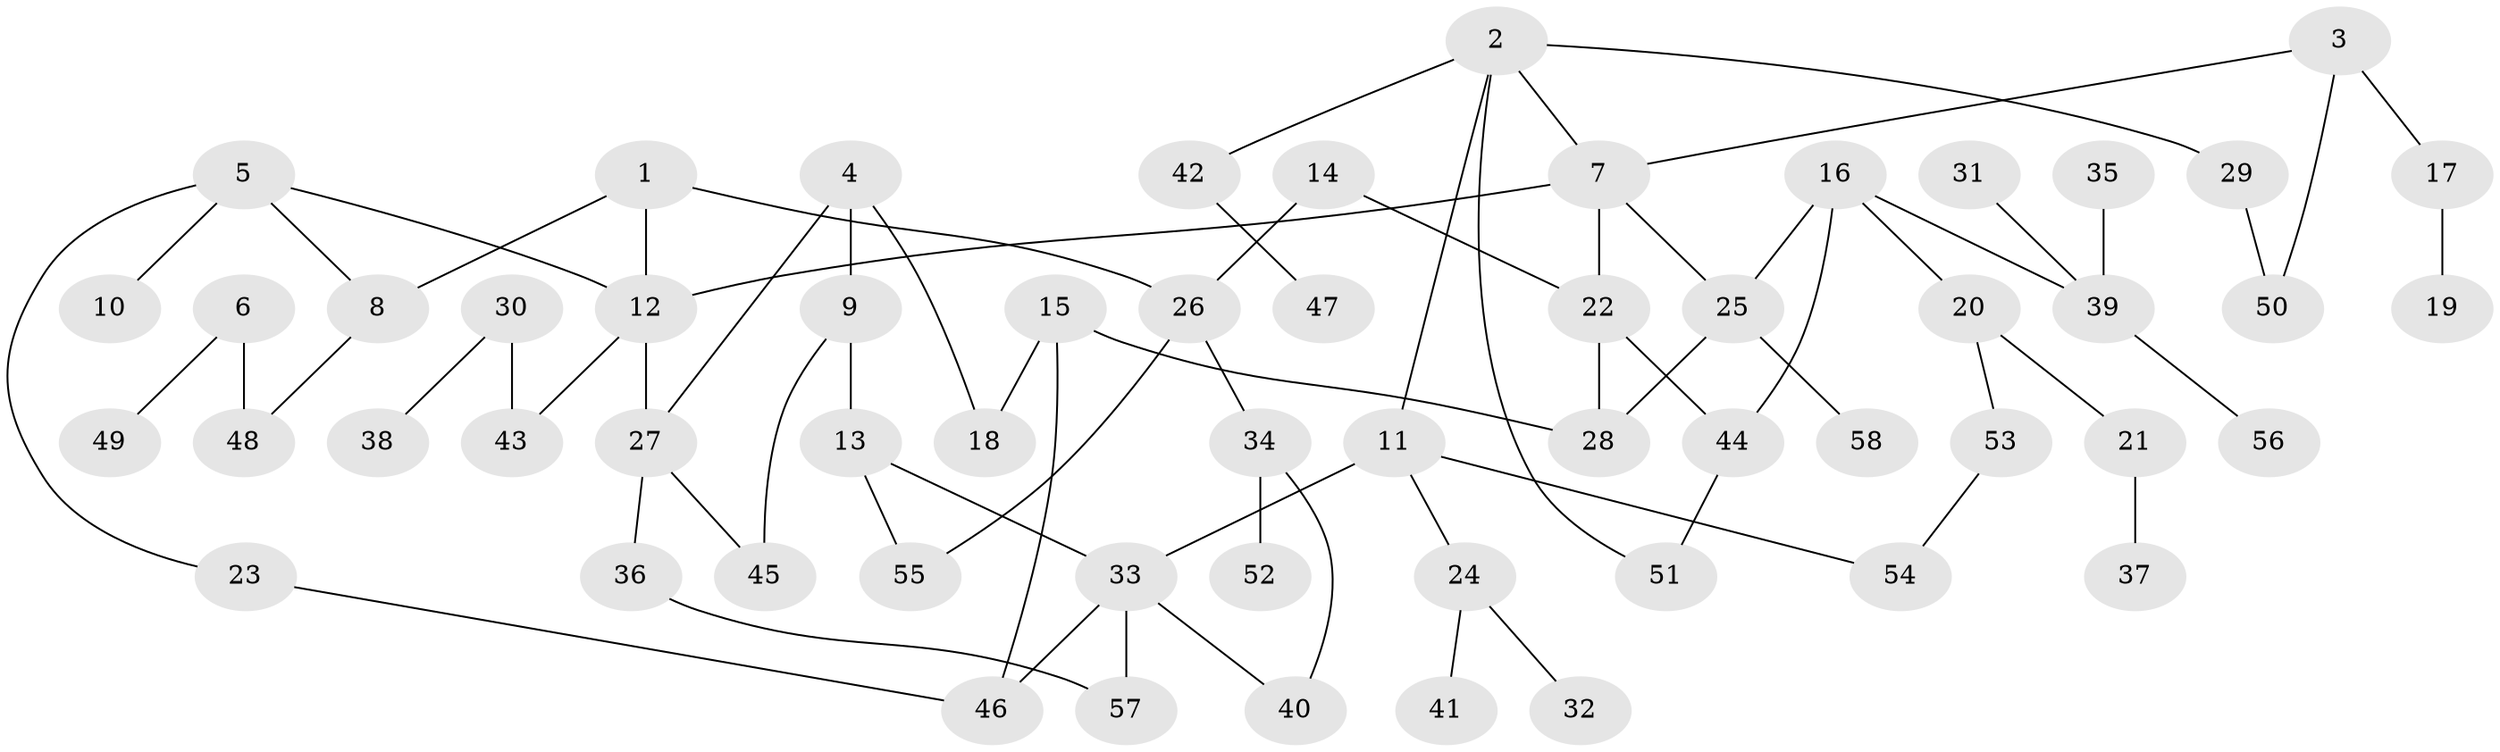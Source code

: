 // original degree distribution, {6: 0.03571428571428571, 3: 0.20238095238095238, 5: 0.10714285714285714, 2: 0.20238095238095238, 4: 0.047619047619047616, 1: 0.40476190476190477}
// Generated by graph-tools (version 1.1) at 2025/36/03/04/25 23:36:03]
// undirected, 58 vertices, 72 edges
graph export_dot {
  node [color=gray90,style=filled];
  1;
  2;
  3;
  4;
  5;
  6;
  7;
  8;
  9;
  10;
  11;
  12;
  13;
  14;
  15;
  16;
  17;
  18;
  19;
  20;
  21;
  22;
  23;
  24;
  25;
  26;
  27;
  28;
  29;
  30;
  31;
  32;
  33;
  34;
  35;
  36;
  37;
  38;
  39;
  40;
  41;
  42;
  43;
  44;
  45;
  46;
  47;
  48;
  49;
  50;
  51;
  52;
  53;
  54;
  55;
  56;
  57;
  58;
  1 -- 8 [weight=1.0];
  1 -- 12 [weight=1.0];
  1 -- 26 [weight=1.0];
  2 -- 7 [weight=1.0];
  2 -- 11 [weight=1.0];
  2 -- 29 [weight=1.0];
  2 -- 42 [weight=1.0];
  2 -- 51 [weight=1.0];
  3 -- 7 [weight=1.0];
  3 -- 17 [weight=1.0];
  3 -- 50 [weight=1.0];
  4 -- 9 [weight=1.0];
  4 -- 18 [weight=1.0];
  4 -- 27 [weight=1.0];
  5 -- 8 [weight=1.0];
  5 -- 10 [weight=1.0];
  5 -- 12 [weight=1.0];
  5 -- 23 [weight=1.0];
  6 -- 48 [weight=1.0];
  6 -- 49 [weight=1.0];
  7 -- 12 [weight=1.0];
  7 -- 22 [weight=1.0];
  7 -- 25 [weight=1.0];
  8 -- 48 [weight=1.0];
  9 -- 13 [weight=1.0];
  9 -- 45 [weight=1.0];
  11 -- 24 [weight=1.0];
  11 -- 33 [weight=1.0];
  11 -- 54 [weight=1.0];
  12 -- 27 [weight=1.0];
  12 -- 43 [weight=1.0];
  13 -- 33 [weight=1.0];
  13 -- 55 [weight=1.0];
  14 -- 22 [weight=1.0];
  14 -- 26 [weight=1.0];
  15 -- 18 [weight=1.0];
  15 -- 28 [weight=1.0];
  15 -- 46 [weight=1.0];
  16 -- 20 [weight=1.0];
  16 -- 25 [weight=1.0];
  16 -- 39 [weight=1.0];
  16 -- 44 [weight=1.0];
  17 -- 19 [weight=1.0];
  20 -- 21 [weight=1.0];
  20 -- 53 [weight=1.0];
  21 -- 37 [weight=1.0];
  22 -- 28 [weight=1.0];
  22 -- 44 [weight=1.0];
  23 -- 46 [weight=1.0];
  24 -- 32 [weight=1.0];
  24 -- 41 [weight=1.0];
  25 -- 28 [weight=2.0];
  25 -- 58 [weight=1.0];
  26 -- 34 [weight=1.0];
  26 -- 55 [weight=1.0];
  27 -- 36 [weight=1.0];
  27 -- 45 [weight=1.0];
  29 -- 50 [weight=1.0];
  30 -- 38 [weight=1.0];
  30 -- 43 [weight=1.0];
  31 -- 39 [weight=1.0];
  33 -- 40 [weight=1.0];
  33 -- 46 [weight=1.0];
  33 -- 57 [weight=1.0];
  34 -- 40 [weight=1.0];
  34 -- 52 [weight=1.0];
  35 -- 39 [weight=1.0];
  36 -- 57 [weight=1.0];
  39 -- 56 [weight=1.0];
  42 -- 47 [weight=1.0];
  44 -- 51 [weight=1.0];
  53 -- 54 [weight=1.0];
}
